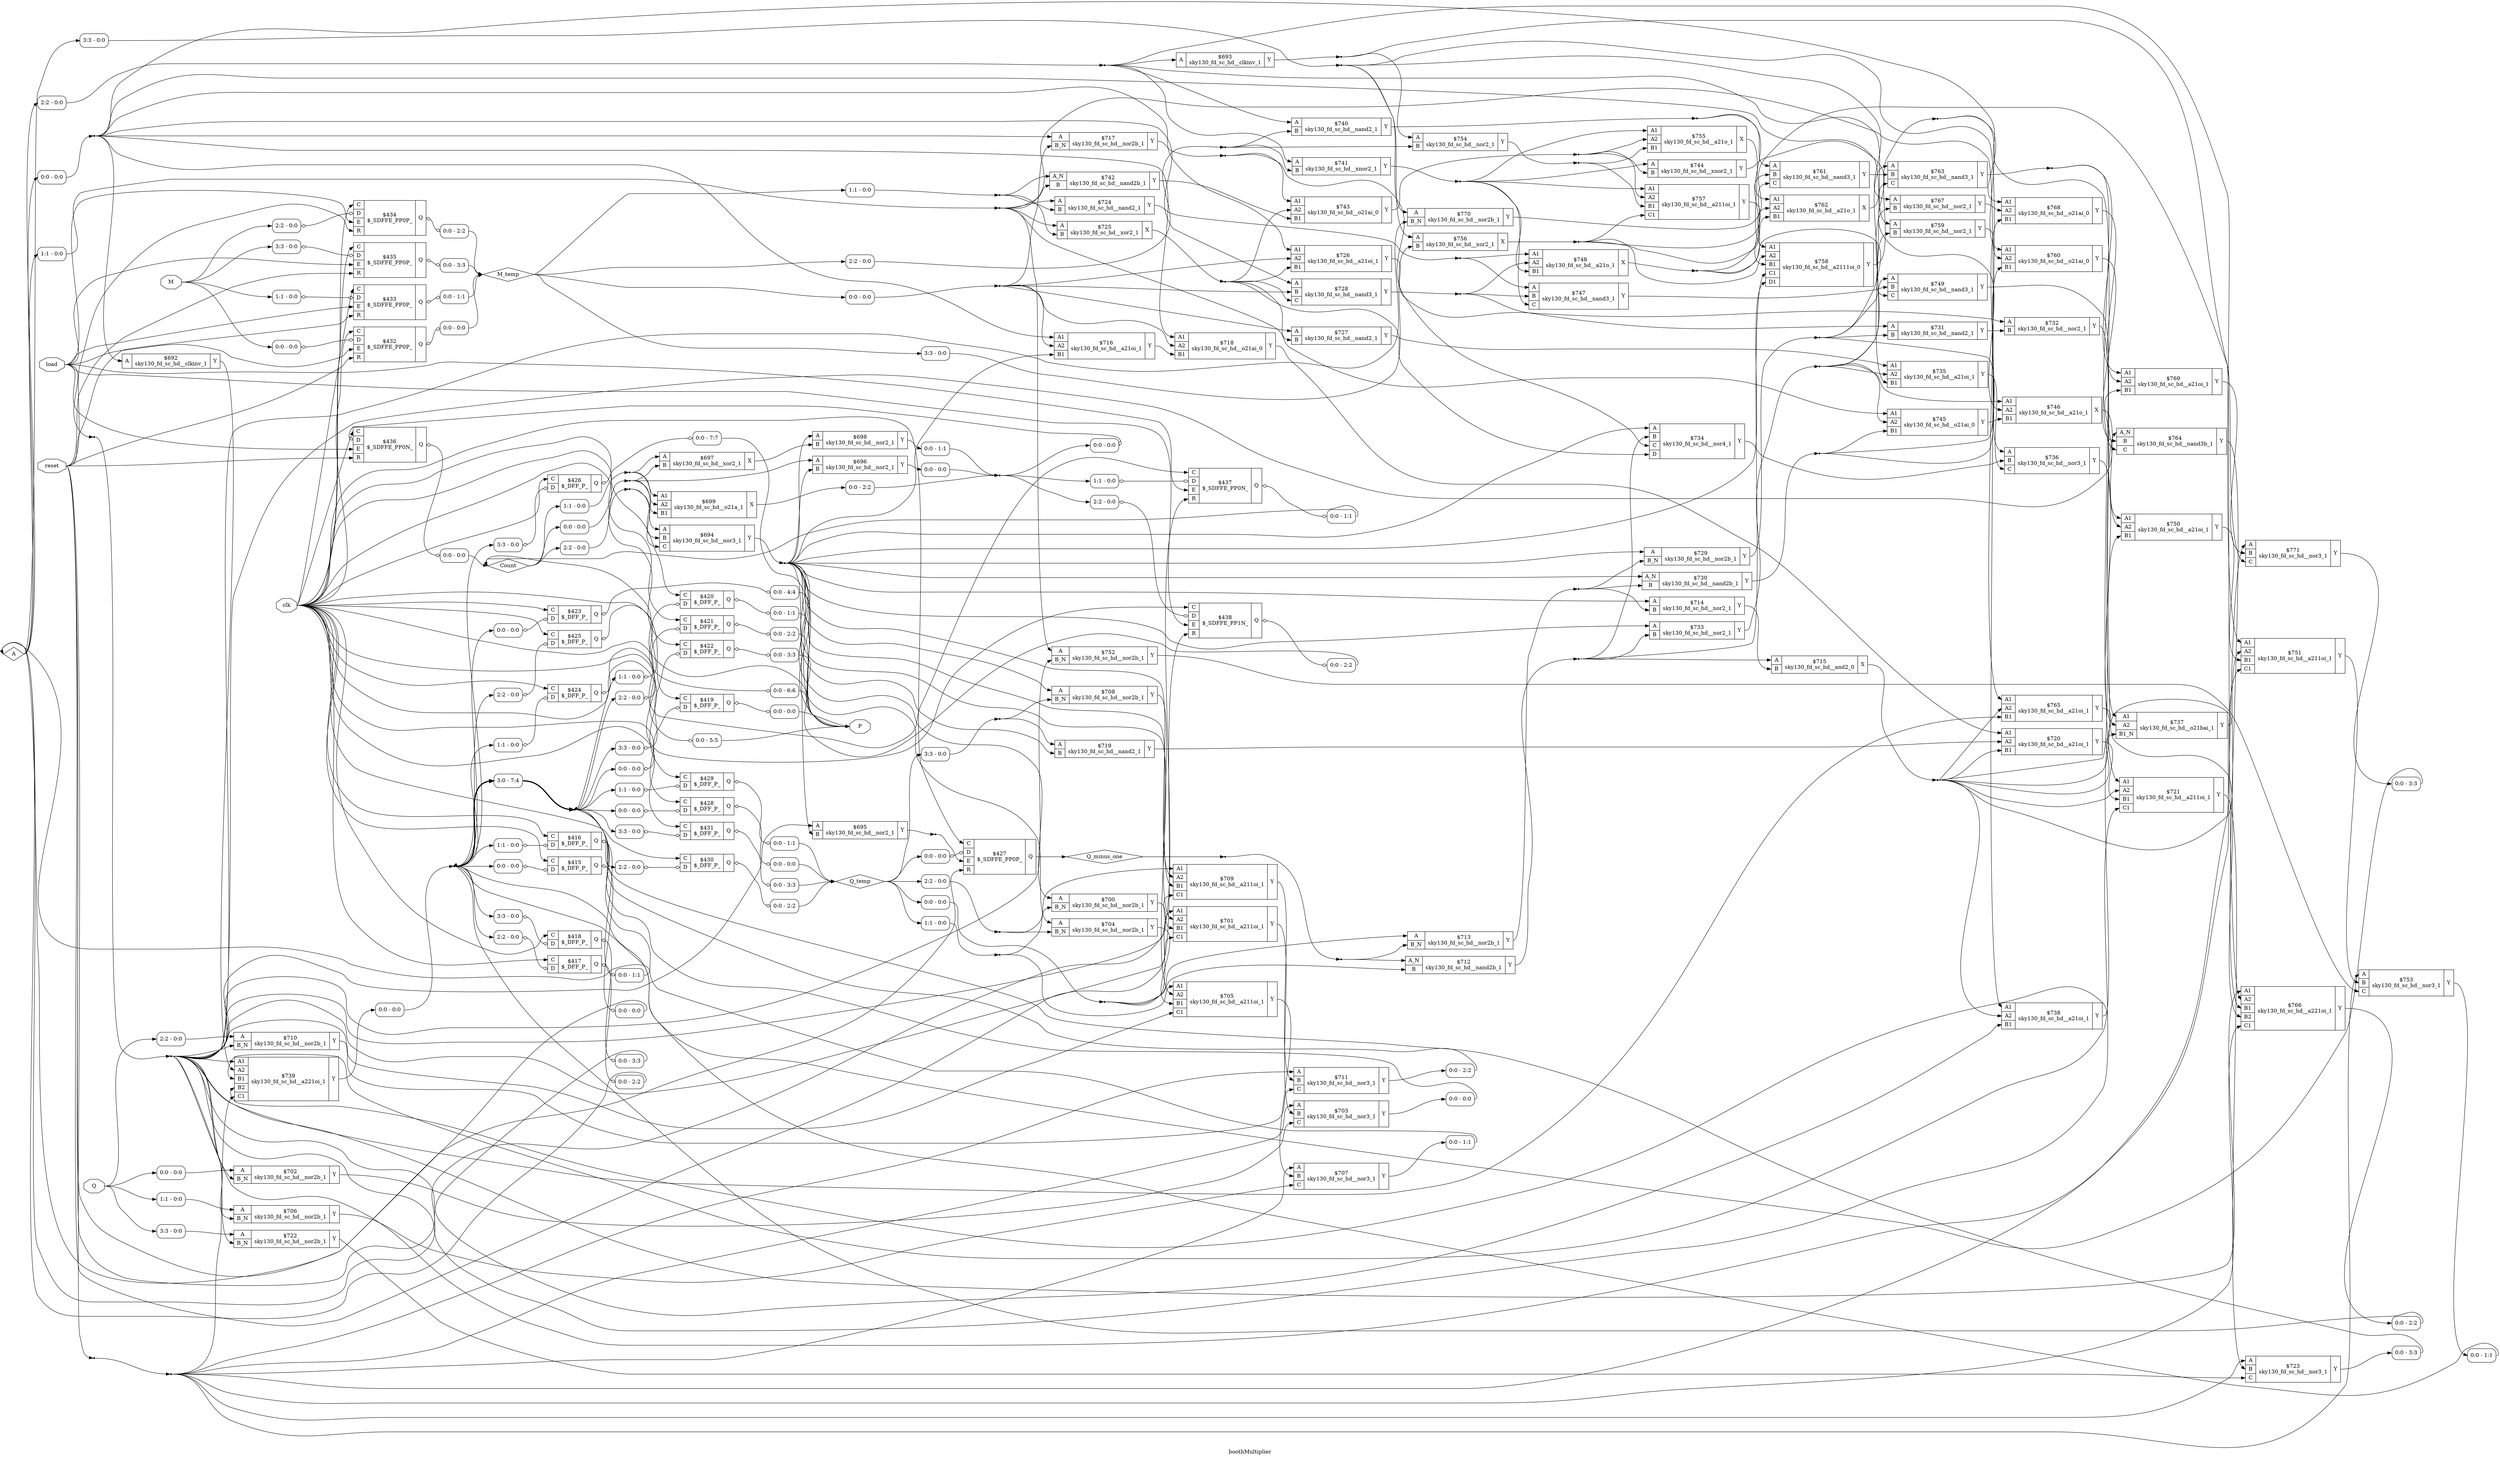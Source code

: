 digraph "boothMultiplier" {
label="boothMultiplier";
rankdir="LR";
remincross=true;
n201 [ shape=diamond, label="A", color="black", fontcolor="black"];
n202 [ shape=diamond, label="Count", color="black", fontcolor="black"];
n203 [ shape=octagon, label="M", color="black", fontcolor="black"];
n204 [ shape=diamond, label="M_temp", color="black", fontcolor="black"];
n205 [ shape=octagon, label="P", color="black", fontcolor="black"];
n206 [ shape=octagon, label="Q", color="black", fontcolor="black"];
n207 [ shape=diamond, label="Q_minus_one", color="black", fontcolor="black"];
n208 [ shape=diamond, label="Q_temp", color="black", fontcolor="black"];
n209 [ shape=octagon, label="clk", color="black", fontcolor="black"];
n210 [ shape=octagon, label="load", color="black", fontcolor="black"];
n211 [ shape=octagon, label="reset", color="black", fontcolor="black"];
c213 [ shape=record, label="{{<p201> A}|$692\nsky130_fd_sc_hd__clkinv_1|{<p212> Y}}",  ];
c214 [ shape=record, label="{{<p201> A}|$693\nsky130_fd_sc_hd__clkinv_1|{<p212> Y}}",  ];
c217 [ shape=record, label="{{<p201> A|<p215> B|<p216> C}|$694\nsky130_fd_sc_hd__nor3_1|{<p212> Y}}",  ];
c218 [ shape=record, label="{{<p201> A|<p215> B}|$695\nsky130_fd_sc_hd__nor2_1|{<p212> Y}}",  ];
c219 [ shape=record, label="{{<p201> A|<p215> B}|$696\nsky130_fd_sc_hd__nor2_1|{<p212> Y}}",  ];
c221 [ shape=record, label="{{<p201> A|<p215> B}|$697\nsky130_fd_sc_hd__xor2_1|{<p220> X}}",  ];
c222 [ shape=record, label="{{<p201> A|<p215> B}|$698\nsky130_fd_sc_hd__nor2_1|{<p212> Y}}",  ];
c226 [ shape=record, label="{{<p223> A1|<p224> A2|<p225> B1}|$699\nsky130_fd_sc_hd__o21a_1|{<p220> X}}",  ];
c228 [ shape=record, label="{{<p201> A|<p227> B_N}|$700\nsky130_fd_sc_hd__nor2b_1|{<p212> Y}}",  ];
c230 [ shape=record, label="{{<p223> A1|<p224> A2|<p225> B1|<p229> C1}|$701\nsky130_fd_sc_hd__a211oi_1|{<p212> Y}}",  ];
c231 [ shape=record, label="{{<p201> A|<p227> B_N}|$702\nsky130_fd_sc_hd__nor2b_1|{<p212> Y}}",  ];
c232 [ shape=record, label="{{<p201> A|<p215> B|<p216> C}|$703\nsky130_fd_sc_hd__nor3_1|{<p212> Y}}",  ];
c233 [ shape=record, label="{{<p201> A|<p227> B_N}|$704\nsky130_fd_sc_hd__nor2b_1|{<p212> Y}}",  ];
c234 [ shape=record, label="{{<p223> A1|<p224> A2|<p225> B1|<p229> C1}|$705\nsky130_fd_sc_hd__a211oi_1|{<p212> Y}}",  ];
c235 [ shape=record, label="{{<p201> A|<p227> B_N}|$706\nsky130_fd_sc_hd__nor2b_1|{<p212> Y}}",  ];
c236 [ shape=record, label="{{<p201> A|<p215> B|<p216> C}|$707\nsky130_fd_sc_hd__nor3_1|{<p212> Y}}",  ];
c237 [ shape=record, label="{{<p201> A|<p227> B_N}|$708\nsky130_fd_sc_hd__nor2b_1|{<p212> Y}}",  ];
c238 [ shape=record, label="{{<p223> A1|<p224> A2|<p225> B1|<p229> C1}|$709\nsky130_fd_sc_hd__a211oi_1|{<p212> Y}}",  ];
c239 [ shape=record, label="{{<p201> A|<p227> B_N}|$710\nsky130_fd_sc_hd__nor2b_1|{<p212> Y}}",  ];
c240 [ shape=record, label="{{<p201> A|<p215> B|<p216> C}|$711\nsky130_fd_sc_hd__nor3_1|{<p212> Y}}",  ];
c242 [ shape=record, label="{{<p241> A_N|<p215> B}|$712\nsky130_fd_sc_hd__nand2b_1|{<p212> Y}}",  ];
c243 [ shape=record, label="{{<p201> A|<p227> B_N}|$713\nsky130_fd_sc_hd__nor2b_1|{<p212> Y}}",  ];
c244 [ shape=record, label="{{<p201> A|<p215> B}|$714\nsky130_fd_sc_hd__nor2_1|{<p212> Y}}",  ];
c245 [ shape=record, label="{{<p201> A|<p215> B}|$715\nsky130_fd_sc_hd__and2_0|{<p220> X}}",  ];
c246 [ shape=record, label="{{<p223> A1|<p224> A2|<p225> B1}|$716\nsky130_fd_sc_hd__a21oi_1|{<p212> Y}}",  ];
c247 [ shape=record, label="{{<p201> A|<p227> B_N}|$717\nsky130_fd_sc_hd__nor2b_1|{<p212> Y}}",  ];
c248 [ shape=record, label="{{<p223> A1|<p224> A2|<p225> B1}|$718\nsky130_fd_sc_hd__o21ai_0|{<p212> Y}}",  ];
c249 [ shape=record, label="{{<p201> A|<p215> B}|$719\nsky130_fd_sc_hd__nand2_1|{<p212> Y}}",  ];
c250 [ shape=record, label="{{<p223> A1|<p224> A2|<p225> B1}|$720\nsky130_fd_sc_hd__a21oi_1|{<p212> Y}}",  ];
c251 [ shape=record, label="{{<p223> A1|<p224> A2|<p225> B1|<p229> C1}|$721\nsky130_fd_sc_hd__a211oi_1|{<p212> Y}}",  ];
c252 [ shape=record, label="{{<p201> A|<p227> B_N}|$722\nsky130_fd_sc_hd__nor2b_1|{<p212> Y}}",  ];
c253 [ shape=record, label="{{<p201> A|<p215> B|<p216> C}|$723\nsky130_fd_sc_hd__nor3_1|{<p212> Y}}",  ];
c254 [ shape=record, label="{{<p201> A|<p215> B}|$724\nsky130_fd_sc_hd__nand2_1|{<p212> Y}}",  ];
c255 [ shape=record, label="{{<p201> A|<p215> B}|$725\nsky130_fd_sc_hd__xor2_1|{<p220> X}}",  ];
c256 [ shape=record, label="{{<p223> A1|<p224> A2|<p225> B1}|$726\nsky130_fd_sc_hd__a21oi_1|{<p212> Y}}",  ];
c257 [ shape=record, label="{{<p201> A|<p215> B}|$727\nsky130_fd_sc_hd__nand2_1|{<p212> Y}}",  ];
c258 [ shape=record, label="{{<p201> A|<p215> B|<p216> C}|$728\nsky130_fd_sc_hd__nand3_1|{<p212> Y}}",  ];
c259 [ shape=record, label="{{<p201> A|<p227> B_N}|$729\nsky130_fd_sc_hd__nor2b_1|{<p212> Y}}",  ];
c260 [ shape=record, label="{{<p241> A_N|<p215> B}|$730\nsky130_fd_sc_hd__nand2b_1|{<p212> Y}}",  ];
c261 [ shape=record, label="{{<p201> A|<p215> B}|$731\nsky130_fd_sc_hd__nand2_1|{<p212> Y}}",  ];
c262 [ shape=record, label="{{<p201> A|<p215> B}|$732\nsky130_fd_sc_hd__nor2_1|{<p212> Y}}",  ];
c263 [ shape=record, label="{{<p201> A|<p215> B}|$733\nsky130_fd_sc_hd__nor2_1|{<p212> Y}}",  ];
c265 [ shape=record, label="{{<p201> A|<p215> B|<p216> C|<p264> D}|$734\nsky130_fd_sc_hd__nor4_1|{<p212> Y}}",  ];
c266 [ shape=record, label="{{<p223> A1|<p224> A2|<p225> B1}|$735\nsky130_fd_sc_hd__a21oi_1|{<p212> Y}}",  ];
c267 [ shape=record, label="{{<p201> A|<p215> B|<p216> C}|$736\nsky130_fd_sc_hd__nor3_1|{<p212> Y}}",  ];
c269 [ shape=record, label="{{<p223> A1|<p224> A2|<p268> B1_N}|$737\nsky130_fd_sc_hd__o21bai_1|{<p212> Y}}",  ];
c270 [ shape=record, label="{{<p223> A1|<p224> A2|<p225> B1}|$738\nsky130_fd_sc_hd__a21oi_1|{<p212> Y}}",  ];
c272 [ shape=record, label="{{<p223> A1|<p224> A2|<p225> B1|<p271> B2|<p229> C1}|$739\nsky130_fd_sc_hd__a221oi_1|{<p212> Y}}",  ];
c273 [ shape=record, label="{{<p201> A|<p215> B}|$740\nsky130_fd_sc_hd__nand2_1|{<p212> Y}}",  ];
c274 [ shape=record, label="{{<p201> A|<p215> B}|$741\nsky130_fd_sc_hd__xnor2_1|{<p212> Y}}",  ];
c275 [ shape=record, label="{{<p241> A_N|<p215> B}|$742\nsky130_fd_sc_hd__nand2b_1|{<p212> Y}}",  ];
c276 [ shape=record, label="{{<p223> A1|<p224> A2|<p225> B1}|$743\nsky130_fd_sc_hd__o21ai_0|{<p212> Y}}",  ];
c277 [ shape=record, label="{{<p201> A|<p215> B}|$744\nsky130_fd_sc_hd__xnor2_1|{<p212> Y}}",  ];
c278 [ shape=record, label="{{<p223> A1|<p224> A2|<p225> B1}|$745\nsky130_fd_sc_hd__o21ai_0|{<p212> Y}}",  ];
c279 [ shape=record, label="{{<p223> A1|<p224> A2|<p225> B1}|$746\nsky130_fd_sc_hd__a21o_1|{<p220> X}}",  ];
c280 [ shape=record, label="{{<p201> A|<p215> B|<p216> C}|$747\nsky130_fd_sc_hd__nand3_1|{<p212> Y}}",  ];
c281 [ shape=record, label="{{<p223> A1|<p224> A2|<p225> B1}|$748\nsky130_fd_sc_hd__a21o_1|{<p220> X}}",  ];
c282 [ shape=record, label="{{<p201> A|<p215> B|<p216> C}|$749\nsky130_fd_sc_hd__nand3_1|{<p212> Y}}",  ];
c283 [ shape=record, label="{{<p223> A1|<p224> A2|<p225> B1}|$750\nsky130_fd_sc_hd__a21oi_1|{<p212> Y}}",  ];
c284 [ shape=record, label="{{<p223> A1|<p224> A2|<p225> B1|<p229> C1}|$751\nsky130_fd_sc_hd__a211oi_1|{<p212> Y}}",  ];
c285 [ shape=record, label="{{<p201> A|<p227> B_N}|$752\nsky130_fd_sc_hd__nor2b_1|{<p212> Y}}",  ];
c286 [ shape=record, label="{{<p201> A|<p215> B|<p216> C}|$753\nsky130_fd_sc_hd__nor3_1|{<p212> Y}}",  ];
c287 [ shape=record, label="{{<p201> A|<p215> B}|$754\nsky130_fd_sc_hd__nor2_1|{<p212> Y}}",  ];
c288 [ shape=record, label="{{<p223> A1|<p224> A2|<p225> B1}|$755\nsky130_fd_sc_hd__a21o_1|{<p220> X}}",  ];
c289 [ shape=record, label="{{<p201> A|<p215> B}|$756\nsky130_fd_sc_hd__xor2_1|{<p220> X}}",  ];
c290 [ shape=record, label="{{<p223> A1|<p224> A2|<p225> B1|<p229> C1}|$757\nsky130_fd_sc_hd__a211oi_1|{<p212> Y}}",  ];
c292 [ shape=record, label="{{<p223> A1|<p224> A2|<p225> B1|<p229> C1|<p291> D1}|$758\nsky130_fd_sc_hd__a2111oi_0|{<p212> Y}}",  ];
c293 [ shape=record, label="{{<p201> A|<p215> B}|$759\nsky130_fd_sc_hd__nor2_1|{<p212> Y}}",  ];
c294 [ shape=record, label="{{<p223> A1|<p224> A2|<p225> B1}|$760\nsky130_fd_sc_hd__o21ai_0|{<p212> Y}}",  ];
c295 [ shape=record, label="{{<p201> A|<p215> B|<p216> C}|$761\nsky130_fd_sc_hd__nand3_1|{<p212> Y}}",  ];
c296 [ shape=record, label="{{<p223> A1|<p224> A2|<p225> B1}|$762\nsky130_fd_sc_hd__a21o_1|{<p220> X}}",  ];
c297 [ shape=record, label="{{<p201> A|<p215> B|<p216> C}|$763\nsky130_fd_sc_hd__nand3_1|{<p212> Y}}",  ];
c298 [ shape=record, label="{{<p241> A_N|<p215> B|<p216> C}|$764\nsky130_fd_sc_hd__nand3b_1|{<p212> Y}}",  ];
c299 [ shape=record, label="{{<p223> A1|<p224> A2|<p225> B1}|$765\nsky130_fd_sc_hd__a21oi_1|{<p212> Y}}",  ];
c300 [ shape=record, label="{{<p223> A1|<p224> A2|<p225> B1|<p271> B2|<p229> C1}|$766\nsky130_fd_sc_hd__a221oi_1|{<p212> Y}}",  ];
c301 [ shape=record, label="{{<p201> A|<p215> B}|$767\nsky130_fd_sc_hd__nor2_1|{<p212> Y}}",  ];
c302 [ shape=record, label="{{<p223> A1|<p224> A2|<p225> B1}|$768\nsky130_fd_sc_hd__o21ai_0|{<p212> Y}}",  ];
c303 [ shape=record, label="{{<p223> A1|<p224> A2|<p225> B1}|$769\nsky130_fd_sc_hd__a21oi_1|{<p212> Y}}",  ];
c304 [ shape=record, label="{{<p201> A|<p227> B_N}|$770\nsky130_fd_sc_hd__nor2b_1|{<p212> Y}}",  ];
c305 [ shape=record, label="{{<p201> A|<p215> B|<p216> C}|$771\nsky130_fd_sc_hd__nor3_1|{<p212> Y}}",  ];
c306 [ shape=record, label="{{<p216> C|<p264> D}|$415\n$_DFF_P_|{<p206> Q}}",  ];
x0 [ shape=record, style=rounded, label="<s0> 0:0 - 0:0 ", color="black", fontcolor="black" ];
x0:e -> c306:p264:w [arrowhead=odiamond, arrowtail=odiamond, dir=both, color="black", fontcolor="black", label=""];
x1 [ shape=record, style=rounded, label="<s0> 0:0 - 0:0 ", color="black", fontcolor="black" ];
c306:p206:e -> x1:w [arrowhead=odiamond, arrowtail=odiamond, dir=both, color="black", fontcolor="black", label=""];
c307 [ shape=record, label="{{<p216> C|<p264> D}|$416\n$_DFF_P_|{<p206> Q}}",  ];
x2 [ shape=record, style=rounded, label="<s0> 1:1 - 0:0 ", color="black", fontcolor="black" ];
x2:e -> c307:p264:w [arrowhead=odiamond, arrowtail=odiamond, dir=both, color="black", fontcolor="black", label=""];
x3 [ shape=record, style=rounded, label="<s0> 0:0 - 1:1 ", color="black", fontcolor="black" ];
c307:p206:e -> x3:w [arrowhead=odiamond, arrowtail=odiamond, dir=both, color="black", fontcolor="black", label=""];
c308 [ shape=record, label="{{<p216> C|<p264> D}|$417\n$_DFF_P_|{<p206> Q}}",  ];
x4 [ shape=record, style=rounded, label="<s0> 2:2 - 0:0 ", color="black", fontcolor="black" ];
x4:e -> c308:p264:w [arrowhead=odiamond, arrowtail=odiamond, dir=both, color="black", fontcolor="black", label=""];
x5 [ shape=record, style=rounded, label="<s0> 0:0 - 2:2 ", color="black", fontcolor="black" ];
c308:p206:e -> x5:w [arrowhead=odiamond, arrowtail=odiamond, dir=both, color="black", fontcolor="black", label=""];
c309 [ shape=record, label="{{<p216> C|<p264> D}|$418\n$_DFF_P_|{<p206> Q}}",  ];
x6 [ shape=record, style=rounded, label="<s0> 3:3 - 0:0 ", color="black", fontcolor="black" ];
x6:e -> c309:p264:w [arrowhead=odiamond, arrowtail=odiamond, dir=both, color="black", fontcolor="black", label=""];
x7 [ shape=record, style=rounded, label="<s0> 0:0 - 3:3 ", color="black", fontcolor="black" ];
c309:p206:e -> x7:w [arrowhead=odiamond, arrowtail=odiamond, dir=both, color="black", fontcolor="black", label=""];
c310 [ shape=record, label="{{<p216> C|<p264> D}|$419\n$_DFF_P_|{<p206> Q}}",  ];
x8 [ shape=record, style=rounded, label="<s0> 0:0 - 0:0 ", color="black", fontcolor="black" ];
x8:e -> c310:p264:w [arrowhead=odiamond, arrowtail=odiamond, dir=both, color="black", fontcolor="black", label=""];
x9 [ shape=record, style=rounded, label="<s0> 0:0 - 0:0 ", color="black", fontcolor="black" ];
c310:p206:e -> x9:w [arrowhead=odiamond, arrowtail=odiamond, dir=both, color="black", fontcolor="black", label=""];
c311 [ shape=record, label="{{<p216> C|<p264> D}|$420\n$_DFF_P_|{<p206> Q}}",  ];
x10 [ shape=record, style=rounded, label="<s0> 1:1 - 0:0 ", color="black", fontcolor="black" ];
x10:e -> c311:p264:w [arrowhead=odiamond, arrowtail=odiamond, dir=both, color="black", fontcolor="black", label=""];
x11 [ shape=record, style=rounded, label="<s0> 0:0 - 1:1 ", color="black", fontcolor="black" ];
c311:p206:e -> x11:w [arrowhead=odiamond, arrowtail=odiamond, dir=both, color="black", fontcolor="black", label=""];
c312 [ shape=record, label="{{<p216> C|<p264> D}|$421\n$_DFF_P_|{<p206> Q}}",  ];
x12 [ shape=record, style=rounded, label="<s0> 2:2 - 0:0 ", color="black", fontcolor="black" ];
x12:e -> c312:p264:w [arrowhead=odiamond, arrowtail=odiamond, dir=both, color="black", fontcolor="black", label=""];
x13 [ shape=record, style=rounded, label="<s0> 0:0 - 2:2 ", color="black", fontcolor="black" ];
c312:p206:e -> x13:w [arrowhead=odiamond, arrowtail=odiamond, dir=both, color="black", fontcolor="black", label=""];
c313 [ shape=record, label="{{<p216> C|<p264> D}|$422\n$_DFF_P_|{<p206> Q}}",  ];
x14 [ shape=record, style=rounded, label="<s0> 3:3 - 0:0 ", color="black", fontcolor="black" ];
x14:e -> c313:p264:w [arrowhead=odiamond, arrowtail=odiamond, dir=both, color="black", fontcolor="black", label=""];
x15 [ shape=record, style=rounded, label="<s0> 0:0 - 3:3 ", color="black", fontcolor="black" ];
c313:p206:e -> x15:w [arrowhead=odiamond, arrowtail=odiamond, dir=both, color="black", fontcolor="black", label=""];
c314 [ shape=record, label="{{<p216> C|<p264> D}|$423\n$_DFF_P_|{<p206> Q}}",  ];
x16 [ shape=record, style=rounded, label="<s0> 0:0 - 0:0 ", color="black", fontcolor="black" ];
x16:e -> c314:p264:w [arrowhead=odiamond, arrowtail=odiamond, dir=both, color="black", fontcolor="black", label=""];
x17 [ shape=record, style=rounded, label="<s0> 0:0 - 4:4 ", color="black", fontcolor="black" ];
c314:p206:e -> x17:w [arrowhead=odiamond, arrowtail=odiamond, dir=both, color="black", fontcolor="black", label=""];
c315 [ shape=record, label="{{<p216> C|<p264> D}|$424\n$_DFF_P_|{<p206> Q}}",  ];
x18 [ shape=record, style=rounded, label="<s0> 1:1 - 0:0 ", color="black", fontcolor="black" ];
x18:e -> c315:p264:w [arrowhead=odiamond, arrowtail=odiamond, dir=both, color="black", fontcolor="black", label=""];
x19 [ shape=record, style=rounded, label="<s0> 0:0 - 5:5 ", color="black", fontcolor="black" ];
c315:p206:e -> x19:w [arrowhead=odiamond, arrowtail=odiamond, dir=both, color="black", fontcolor="black", label=""];
c316 [ shape=record, label="{{<p216> C|<p264> D}|$425\n$_DFF_P_|{<p206> Q}}",  ];
x20 [ shape=record, style=rounded, label="<s0> 2:2 - 0:0 ", color="black", fontcolor="black" ];
x20:e -> c316:p264:w [arrowhead=odiamond, arrowtail=odiamond, dir=both, color="black", fontcolor="black", label=""];
x21 [ shape=record, style=rounded, label="<s0> 0:0 - 6:6 ", color="black", fontcolor="black" ];
c316:p206:e -> x21:w [arrowhead=odiamond, arrowtail=odiamond, dir=both, color="black", fontcolor="black", label=""];
c317 [ shape=record, label="{{<p216> C|<p264> D}|$426\n$_DFF_P_|{<p206> Q}}",  ];
x22 [ shape=record, style=rounded, label="<s0> 3:3 - 0:0 ", color="black", fontcolor="black" ];
x22:e -> c317:p264:w [arrowhead=odiamond, arrowtail=odiamond, dir=both, color="black", fontcolor="black", label=""];
x23 [ shape=record, style=rounded, label="<s0> 0:0 - 7:7 ", color="black", fontcolor="black" ];
c317:p206:e -> x23:w [arrowhead=odiamond, arrowtail=odiamond, dir=both, color="black", fontcolor="black", label=""];
c320 [ shape=record, label="{{<p216> C|<p264> D|<p318> E|<p319> R}|$427\n$_SDFFE_PP0P_|{<p206> Q}}",  ];
x24 [ shape=record, style=rounded, label="<s0> 0:0 - 0:0 ", color="black", fontcolor="black" ];
x24:e -> c320:p264:w [arrowhead=odiamond, arrowtail=odiamond, dir=both, color="black", fontcolor="black", label=""];
c321 [ shape=record, label="{{<p216> C|<p264> D}|$428\n$_DFF_P_|{<p206> Q}}",  ];
x25 [ shape=record, style=rounded, label="<s0> 0:0 - 0:0 ", color="black", fontcolor="black" ];
x25:e -> c321:p264:w [arrowhead=odiamond, arrowtail=odiamond, dir=both, color="black", fontcolor="black", label=""];
x26 [ shape=record, style=rounded, label="<s0> 0:0 - 0:0 ", color="black", fontcolor="black" ];
c321:p206:e -> x26:w [arrowhead=odiamond, arrowtail=odiamond, dir=both, color="black", fontcolor="black", label=""];
c322 [ shape=record, label="{{<p216> C|<p264> D}|$429\n$_DFF_P_|{<p206> Q}}",  ];
x27 [ shape=record, style=rounded, label="<s0> 1:1 - 0:0 ", color="black", fontcolor="black" ];
x27:e -> c322:p264:w [arrowhead=odiamond, arrowtail=odiamond, dir=both, color="black", fontcolor="black", label=""];
x28 [ shape=record, style=rounded, label="<s0> 0:0 - 1:1 ", color="black", fontcolor="black" ];
c322:p206:e -> x28:w [arrowhead=odiamond, arrowtail=odiamond, dir=both, color="black", fontcolor="black", label=""];
c323 [ shape=record, label="{{<p216> C|<p264> D}|$430\n$_DFF_P_|{<p206> Q}}",  ];
x29 [ shape=record, style=rounded, label="<s0> 2:2 - 0:0 ", color="black", fontcolor="black" ];
x29:e -> c323:p264:w [arrowhead=odiamond, arrowtail=odiamond, dir=both, color="black", fontcolor="black", label=""];
x30 [ shape=record, style=rounded, label="<s0> 0:0 - 2:2 ", color="black", fontcolor="black" ];
c323:p206:e -> x30:w [arrowhead=odiamond, arrowtail=odiamond, dir=both, color="black", fontcolor="black", label=""];
c324 [ shape=record, label="{{<p216> C|<p264> D}|$431\n$_DFF_P_|{<p206> Q}}",  ];
x31 [ shape=record, style=rounded, label="<s0> 3:3 - 0:0 ", color="black", fontcolor="black" ];
x31:e -> c324:p264:w [arrowhead=odiamond, arrowtail=odiamond, dir=both, color="black", fontcolor="black", label=""];
x32 [ shape=record, style=rounded, label="<s0> 0:0 - 3:3 ", color="black", fontcolor="black" ];
c324:p206:e -> x32:w [arrowhead=odiamond, arrowtail=odiamond, dir=both, color="black", fontcolor="black", label=""];
c325 [ shape=record, label="{{<p216> C|<p264> D|<p318> E|<p319> R}|$432\n$_SDFFE_PP0P_|{<p206> Q}}",  ];
x33 [ shape=record, style=rounded, label="<s0> 0:0 - 0:0 ", color="black", fontcolor="black" ];
x33:e -> c325:p264:w [arrowhead=odiamond, arrowtail=odiamond, dir=both, color="black", fontcolor="black", label=""];
x34 [ shape=record, style=rounded, label="<s0> 0:0 - 0:0 ", color="black", fontcolor="black" ];
c325:p206:e -> x34:w [arrowhead=odiamond, arrowtail=odiamond, dir=both, color="black", fontcolor="black", label=""];
c326 [ shape=record, label="{{<p216> C|<p264> D|<p318> E|<p319> R}|$433\n$_SDFFE_PP0P_|{<p206> Q}}",  ];
x35 [ shape=record, style=rounded, label="<s0> 1:1 - 0:0 ", color="black", fontcolor="black" ];
x35:e -> c326:p264:w [arrowhead=odiamond, arrowtail=odiamond, dir=both, color="black", fontcolor="black", label=""];
x36 [ shape=record, style=rounded, label="<s0> 0:0 - 1:1 ", color="black", fontcolor="black" ];
c326:p206:e -> x36:w [arrowhead=odiamond, arrowtail=odiamond, dir=both, color="black", fontcolor="black", label=""];
c327 [ shape=record, label="{{<p216> C|<p264> D|<p318> E|<p319> R}|$434\n$_SDFFE_PP0P_|{<p206> Q}}",  ];
x37 [ shape=record, style=rounded, label="<s0> 2:2 - 0:0 ", color="black", fontcolor="black" ];
x37:e -> c327:p264:w [arrowhead=odiamond, arrowtail=odiamond, dir=both, color="black", fontcolor="black", label=""];
x38 [ shape=record, style=rounded, label="<s0> 0:0 - 2:2 ", color="black", fontcolor="black" ];
c327:p206:e -> x38:w [arrowhead=odiamond, arrowtail=odiamond, dir=both, color="black", fontcolor="black", label=""];
c328 [ shape=record, label="{{<p216> C|<p264> D|<p318> E|<p319> R}|$435\n$_SDFFE_PP0P_|{<p206> Q}}",  ];
x39 [ shape=record, style=rounded, label="<s0> 3:3 - 0:0 ", color="black", fontcolor="black" ];
x39:e -> c328:p264:w [arrowhead=odiamond, arrowtail=odiamond, dir=both, color="black", fontcolor="black", label=""];
x40 [ shape=record, style=rounded, label="<s0> 0:0 - 3:3 ", color="black", fontcolor="black" ];
c328:p206:e -> x40:w [arrowhead=odiamond, arrowtail=odiamond, dir=both, color="black", fontcolor="black", label=""];
c329 [ shape=record, label="{{<p216> C|<p264> D|<p318> E|<p319> R}|$436\n$_SDFFE_PP0N_|{<p206> Q}}",  ];
x41 [ shape=record, style=rounded, label="<s0> 0:0 - 0:0 ", color="black", fontcolor="black" ];
x41:e -> c329:p264:w [arrowhead=odiamond, arrowtail=odiamond, dir=both, color="black", fontcolor="black", label=""];
x42 [ shape=record, style=rounded, label="<s0> 0:0 - 0:0 ", color="black", fontcolor="black" ];
c329:p206:e -> x42:w [arrowhead=odiamond, arrowtail=odiamond, dir=both, color="black", fontcolor="black", label=""];
c330 [ shape=record, label="{{<p216> C|<p264> D|<p318> E|<p319> R}|$437\n$_SDFFE_PP0N_|{<p206> Q}}",  ];
x43 [ shape=record, style=rounded, label="<s0> 1:1 - 0:0 ", color="black", fontcolor="black" ];
x43:e -> c330:p264:w [arrowhead=odiamond, arrowtail=odiamond, dir=both, color="black", fontcolor="black", label=""];
x44 [ shape=record, style=rounded, label="<s0> 0:0 - 1:1 ", color="black", fontcolor="black" ];
c330:p206:e -> x44:w [arrowhead=odiamond, arrowtail=odiamond, dir=both, color="black", fontcolor="black", label=""];
c331 [ shape=record, label="{{<p216> C|<p264> D|<p318> E|<p319> R}|$438\n$_SDFFE_PP1N_|{<p206> Q}}",  ];
x45 [ shape=record, style=rounded, label="<s0> 2:2 - 0:0 ", color="black", fontcolor="black" ];
x45:e -> c331:p264:w [arrowhead=odiamond, arrowtail=odiamond, dir=both, color="black", fontcolor="black", label=""];
x46 [ shape=record, style=rounded, label="<s0> 0:0 - 2:2 ", color="black", fontcolor="black" ];
c331:p206:e -> x46:w [arrowhead=odiamond, arrowtail=odiamond, dir=both, color="black", fontcolor="black", label=""];
x47 [ shape=record, style=rounded, label="<s0> 3:0 - 7:4 ", color="black", fontcolor="black" ];
x48 [shape=point, ];
x49 [ shape=record, style=rounded, label="<s0> 0:0 - 0:0 ", color="black", fontcolor="black" ];
x50 [ shape=record, style=rounded, label="<s0> 2:2 - 0:0 ", color="black", fontcolor="black" ];
x51 [ shape=record, style=rounded, label="<s0> 1:1 - 0:0 ", color="black", fontcolor="black" ];
x52 [ shape=record, style=rounded, label="<s0> 0:0 - 0:0 ", color="black", fontcolor="black" ];
x53 [shape=point, ];
x54 [shape=point, ];
x55 [ shape=record, style=rounded, label="<s0> 0:0 - 0:0 ", color="black", fontcolor="black" ];
x56 [ shape=record, style=rounded, label="<s0> 0:0 - 1:1 ", color="black", fontcolor="black" ];
x57 [ shape=record, style=rounded, label="<s0> 0:0 - 2:2 ", color="black", fontcolor="black" ];
x58 [shape=point, ];
x59 [ shape=record, style=rounded, label="<s0> 0:0 - 0:0 ", color="black", fontcolor="black" ];
x60 [ shape=record, style=rounded, label="<s0> 1:1 - 0:0 ", color="black", fontcolor="black" ];
x61 [ shape=record, style=rounded, label="<s0> 0:0 - 0:0 ", color="black", fontcolor="black" ];
x62 [ shape=record, style=rounded, label="<s0> 1:1 - 0:0 ", color="black", fontcolor="black" ];
x63 [ shape=record, style=rounded, label="<s0> 2:2 - 0:0 ", color="black", fontcolor="black" ];
x64 [ shape=record, style=rounded, label="<s0> 0:0 - 1:1 ", color="black", fontcolor="black" ];
x65 [ shape=record, style=rounded, label="<s0> 2:2 - 0:0 ", color="black", fontcolor="black" ];
x66 [ shape=record, style=rounded, label="<s0> 3:3 - 0:0 ", color="black", fontcolor="black" ];
x67 [ shape=record, style=rounded, label="<s0> 0:0 - 2:2 ", color="black", fontcolor="black" ];
x68 [ shape=record, style=rounded, label="<s0> 3:3 - 0:0 ", color="black", fontcolor="black" ];
x69 [ shape=record, style=rounded, label="<s0> 0:0 - 0:0 ", color="black", fontcolor="black" ];
x70 [ shape=record, style=rounded, label="<s0> 0:0 - 0:0 ", color="black", fontcolor="black" ];
x71 [ shape=record, style=rounded, label="<s0> 0:0 - 3:3 ", color="black", fontcolor="black" ];
x72 [ shape=record, style=rounded, label="<s0> 1:1 - 0:0 ", color="black", fontcolor="black" ];
x73 [ shape=record, style=rounded, label="<s0> 1:1 - 0:0 ", color="black", fontcolor="black" ];
x74 [ shape=record, style=rounded, label="<s0> 0:0 - 0:0 ", color="black", fontcolor="black" ];
x75 [ shape=record, style=rounded, label="<s0> 2:2 - 0:0 ", color="black", fontcolor="black" ];
x76 [ shape=record, style=rounded, label="<s0> 2:2 - 0:0 ", color="black", fontcolor="black" ];
x77 [ shape=record, style=rounded, label="<s0> 0:0 - 1:1 ", color="black", fontcolor="black" ];
x78 [ shape=record, style=rounded, label="<s0> 3:3 - 0:0 ", color="black", fontcolor="black" ];
x79 [ shape=record, style=rounded, label="<s0> 3:3 - 0:0 ", color="black", fontcolor="black" ];
x80 [ shape=record, style=rounded, label="<s0> 0:0 - 2:2 ", color="black", fontcolor="black" ];
x81 [ shape=record, style=rounded, label="<s0> 0:0 - 3:3 ", color="black", fontcolor="black" ];
n1 [ shape=point ];
x74:s0:e -> n1:w [color="black", fontcolor="black", label=""];
x77:s0:e -> n1:w [color="black", fontcolor="black", label=""];
x80:s0:e -> n1:w [color="black", fontcolor="black", label=""];
x81:s0:e -> n1:w [color="black", fontcolor="black", label=""];
n1:e -> x0:s0:w [color="black", fontcolor="black", label=""];
n1:e -> x16:s0:w [color="black", fontcolor="black", label=""];
n1:e -> x18:s0:w [color="black", fontcolor="black", label=""];
n1:e -> x20:s0:w [color="black", fontcolor="black", label=""];
n1:e -> x22:s0:w [color="black", fontcolor="black", label=""];
n1:e -> x2:s0:w [color="black", fontcolor="black", label=""];
n1:e -> x47:w [color="black", fontcolor="black", style="setlinewidth(3)", label=""];
n1:e -> x4:s0:w [color="black", fontcolor="black", label=""];
n1:e -> x6:s0:w [color="black", fontcolor="black", label=""];
c286:p212:e -> x77:w [color="black", fontcolor="black", label=""];
c300:p212:e -> x80:w [color="black", fontcolor="black", label=""];
c305:p212:e -> x81:w [color="black", fontcolor="black", label=""];
c232:p212:e -> x61:w [color="black", fontcolor="black", label=""];
c236:p212:e -> x64:w [color="black", fontcolor="black", label=""];
c240:p212:e -> x67:w [color="black", fontcolor="black", label=""];
c253:p212:e -> x71:w [color="black", fontcolor="black", label=""];
c219:p212:e -> x55:w [color="black", fontcolor="black", label=""];
c222:p212:e -> x56:w [color="black", fontcolor="black", label=""];
c226:p220:e -> x57:w [color="black", fontcolor="black", label=""];
n110 [ shape=point ];
x69:e -> n110:w [color="black", fontcolor="black", label=""];
n110:e -> c213:p201:w [color="black", fontcolor="black", label=""];
n110:e -> c246:p223:w [color="black", fontcolor="black", label=""];
n110:e -> c247:p201:w [color="black", fontcolor="black", label=""];
n110:e -> c248:p223:w [color="black", fontcolor="black", label=""];
n110:e -> c251:p223:w [color="black", fontcolor="black", label=""];
n110:e -> c256:p223:w [color="black", fontcolor="black", label=""];
n110:e -> c258:p201:w [color="black", fontcolor="black", label=""];
n110:e -> c266:p225:w [color="black", fontcolor="black", label=""];
n111 [ shape=point ];
x72:e -> n111:w [color="black", fontcolor="black", label=""];
n111:e -> c254:p201:w [color="black", fontcolor="black", label=""];
n111:e -> c255:p201:w [color="black", fontcolor="black", label=""];
n111:e -> c270:p223:w [color="black", fontcolor="black", label=""];
n111:e -> c275:p215:w [color="black", fontcolor="black", label=""];
n111:e -> c278:p223:w [color="black", fontcolor="black", label=""];
n111:e -> c285:p201:w [color="black", fontcolor="black", label=""];
n112 [ shape=point ];
x75:e -> n112:w [color="black", fontcolor="black", label=""];
n112:e -> c214:p201:w [color="black", fontcolor="black", label=""];
n112:e -> c273:p201:w [color="black", fontcolor="black", label=""];
n112:e -> c274:p201:w [color="black", fontcolor="black", label=""];
n112:e -> c284:p223:w [color="black", fontcolor="black", label=""];
n112:e -> c293:p201:w [color="black", fontcolor="black", label=""];
n113 [ shape=point ];
x78:e -> n113:w [color="black", fontcolor="black", label=""];
n113:e -> c289:p201:w [color="black", fontcolor="black", label=""];
n113:e -> c299:p223:w [color="black", fontcolor="black", label=""];
n113:e -> c301:p201:w [color="black", fontcolor="black", label=""];
n113:e -> c304:p201:w [color="black", fontcolor="black", label=""];
n114 [ shape=point ];
x52:e -> n114:w [color="black", fontcolor="black", label=""];
n114:e -> c217:p216:w [color="black", fontcolor="black", label=""];
n114:e -> c219:p201:w [color="black", fontcolor="black", label=""];
n114:e -> c221:p215:w [color="black", fontcolor="black", label=""];
n114:e -> c226:p224:w [color="black", fontcolor="black", label=""];
n115 [ shape=point ];
x51:e -> n115:w [color="black", fontcolor="black", label=""];
n115:e -> c217:p215:w [color="black", fontcolor="black", label=""];
n115:e -> c221:p201:w [color="black", fontcolor="black", label=""];
n115:e -> c226:p223:w [color="black", fontcolor="black", label=""];
n116 [ shape=point ];
x50:e -> n116:w [color="black", fontcolor="black", label=""];
n116:e -> c217:p201:w [color="black", fontcolor="black", label=""];
n116:e -> c226:p225:w [color="black", fontcolor="black", label=""];
n117 [ shape=point ];
x70:e -> n117:w [color="black", fontcolor="black", label=""];
n117:e -> c246:p224:w [color="black", fontcolor="black", label=""];
n117:e -> c247:p227:w [color="black", fontcolor="black", label=""];
n117:e -> c248:p224:w [color="black", fontcolor="black", label=""];
n117:e -> c256:p224:w [color="black", fontcolor="black", label=""];
n117:e -> c257:p201:w [color="black", fontcolor="black", label=""];
n117:e -> c258:p215:w [color="black", fontcolor="black", label=""];
n118 [ shape=point ];
x73:e -> n118:w [color="black", fontcolor="black", label=""];
n118:e -> c254:p215:w [color="black", fontcolor="black", label=""];
n118:e -> c255:p215:w [color="black", fontcolor="black", label=""];
n118:e -> c275:p241:w [color="black", fontcolor="black", label=""];
n119 [ shape=point ];
x76:e -> n119:w [color="black", fontcolor="black", label=""];
n119:e -> c273:p215:w [color="black", fontcolor="black", label=""];
n119:e -> c274:p215:w [color="black", fontcolor="black", label=""];
n119:e -> c287:p215:w [color="black", fontcolor="black", label=""];
x79:e -> c289:p215:w [color="black", fontcolor="black", label=""];
x59:e -> c231:p201:w [color="black", fontcolor="black", label=""];
x62:e -> c235:p201:w [color="black", fontcolor="black", label=""];
x65:e -> c239:p201:w [color="black", fontcolor="black", label=""];
x68:e -> c252:p201:w [color="black", fontcolor="black", label=""];
n125 [ shape=point ];
x48:e -> n125:w [color="black", fontcolor="black", label=""];
n125:e -> c242:p241:w [color="black", fontcolor="black", label=""];
n125:e -> c243:p227:w [color="black", fontcolor="black", label=""];
n126 [ shape=point ];
x49:e -> n126:w [color="black", fontcolor="black", label=""];
n126:e -> c230:p223:w [color="black", fontcolor="black", label=""];
n126:e -> c242:p215:w [color="black", fontcolor="black", label=""];
n126:e -> c243:p201:w [color="black", fontcolor="black", label=""];
n127 [ shape=point ];
x60:e -> n127:w [color="black", fontcolor="black", label=""];
n127:e -> c228:p227:w [color="black", fontcolor="black", label=""];
n127:e -> c234:p223:w [color="black", fontcolor="black", label=""];
n128 [ shape=point ];
x63:e -> n128:w [color="black", fontcolor="black", label=""];
n128:e -> c233:p227:w [color="black", fontcolor="black", label=""];
n128:e -> c238:p223:w [color="black", fontcolor="black", label=""];
n129 [ shape=point ];
x66:e -> n129:w [color="black", fontcolor="black", label=""];
n129:e -> c237:p227:w [color="black", fontcolor="black", label=""];
n129:e -> c249:p201:w [color="black", fontcolor="black", label=""];
c218:p212:e -> x54:w [color="black", fontcolor="black", label=""];
n131 [ shape=point ];
x53:e -> n131:w [color="black", fontcolor="black", label=""];
n131:e -> c218:p201:w [color="black", fontcolor="black", label=""];
n131:e -> c230:p229:w [color="black", fontcolor="black", label=""];
n131:e -> c231:p227:w [color="black", fontcolor="black", label=""];
n131:e -> c234:p229:w [color="black", fontcolor="black", label=""];
n131:e -> c235:p227:w [color="black", fontcolor="black", label=""];
n131:e -> c238:p229:w [color="black", fontcolor="black", label=""];
n131:e -> c239:p227:w [color="black", fontcolor="black", label=""];
n131:e -> c251:p229:w [color="black", fontcolor="black", label=""];
n131:e -> c252:p227:w [color="black", fontcolor="black", label=""];
n131:e -> c270:p225:w [color="black", fontcolor="black", label=""];
n131:e -> c272:p223:w [color="black", fontcolor="black", label=""];
n131:e -> c284:p229:w [color="black", fontcolor="black", label=""];
n131:e -> c285:p227:w [color="black", fontcolor="black", label=""];
n131:e -> c299:p225:w [color="black", fontcolor="black", label=""];
n131:e -> c300:p223:w [color="black", fontcolor="black", label=""];
n131:e -> c303:p225:w [color="black", fontcolor="black", label=""];
n131:e -> c304:p227:w [color="black", fontcolor="black", label=""];
c290:p212:e -> c292:p225:w [color="black", fontcolor="black", label=""];
n133 [ shape=point ];
c292:p212:e -> n133:w [color="black", fontcolor="black", label=""];
n133:e -> c294:p223:w [color="black", fontcolor="black", label=""];
n133:e -> c302:p223:w [color="black", fontcolor="black", label=""];
c293:p212:e -> c294:p224:w [color="black", fontcolor="black", label=""];
c294:p212:e -> c298:p215:w [color="black", fontcolor="black", label=""];
c295:p212:e -> c297:p215:w [color="black", fontcolor="black", label=""];
c296:p220:e -> c297:p216:w [color="black", fontcolor="black", label=""];
n138 [ shape=point ];
c297:p212:e -> n138:w [color="black", fontcolor="black", label=""];
n138:e -> c298:p216:w [color="black", fontcolor="black", label=""];
n138:e -> c303:p223:w [color="black", fontcolor="black", label=""];
c298:p212:e -> c300:p225:w [color="black", fontcolor="black", label=""];
c299:p212:e -> c300:p271:w [color="black", fontcolor="black", label=""];
c301:p212:e -> c302:p224:w [color="black", fontcolor="black", label=""];
c302:p212:e -> c303:p224:w [color="black", fontcolor="black", label=""];
c303:p212:e -> c305:p215:w [color="black", fontcolor="black", label=""];
c304:p212:e -> c305:p216:w [color="black", fontcolor="black", label=""];
c213:p212:e -> c272:p224:w [color="black", fontcolor="black", label=""];
n146 [ shape=point ];
c214:p212:e -> n146:w [color="black", fontcolor="black", label=""];
n146:e -> c287:p201:w [color="black", fontcolor="black", label=""];
n146:e -> c300:p224:w [color="black", fontcolor="black", label=""];
n147 [ shape=point ];
c217:p212:e -> n147:w [color="black", fontcolor="black", label=""];
n147:e -> c218:p215:w [color="black", fontcolor="black", label=""];
n147:e -> c219:p215:w [color="black", fontcolor="black", label=""];
n147:e -> c222:p201:w [color="black", fontcolor="black", label=""];
n147:e -> c228:p201:w [color="black", fontcolor="black", label=""];
n147:e -> c230:p224:w [color="black", fontcolor="black", label=""];
n147:e -> c233:p201:w [color="black", fontcolor="black", label=""];
n147:e -> c234:p224:w [color="black", fontcolor="black", label=""];
n147:e -> c237:p201:w [color="black", fontcolor="black", label=""];
n147:e -> c238:p224:w [color="black", fontcolor="black", label=""];
n147:e -> c244:p201:w [color="black", fontcolor="black", label=""];
n147:e -> c246:p225:w [color="black", fontcolor="black", label=""];
n147:e -> c249:p215:w [color="black", fontcolor="black", label=""];
n147:e -> c259:p201:w [color="black", fontcolor="black", label=""];
n147:e -> c260:p241:w [color="black", fontcolor="black", label=""];
n147:e -> c263:p201:w [color="black", fontcolor="black", label=""];
n147:e -> c265:p201:w [color="black", fontcolor="black", label=""];
n147:e -> c292:p291:w [color="black", fontcolor="black", label=""];
c221:p220:e -> c222:p215:w [color="black", fontcolor="black", label=""];
c228:p212:e -> c230:p225:w [color="black", fontcolor="black", label=""];
c230:p212:e -> c232:p215:w [color="black", fontcolor="black", label=""];
c231:p212:e -> c232:p216:w [color="black", fontcolor="black", label=""];
c233:p212:e -> c234:p225:w [color="black", fontcolor="black", label=""];
c234:p212:e -> c236:p215:w [color="black", fontcolor="black", label=""];
c235:p212:e -> c236:p216:w [color="black", fontcolor="black", label=""];
c237:p212:e -> c238:p225:w [color="black", fontcolor="black", label=""];
c238:p212:e -> c240:p215:w [color="black", fontcolor="black", label=""];
c239:p212:e -> c240:p216:w [color="black", fontcolor="black", label=""];
n158 [ shape=point ];
c242:p212:e -> n158:w [color="black", fontcolor="black", label=""];
n158:e -> c245:p201:w [color="black", fontcolor="black", label=""];
n158:e -> c263:p215:w [color="black", fontcolor="black", label=""];
n158:e -> c265:p215:w [color="black", fontcolor="black", label=""];
n158:e -> c292:p229:w [color="black", fontcolor="black", label=""];
n159 [ shape=point ];
c243:p212:e -> n159:w [color="black", fontcolor="black", label=""];
n159:e -> c244:p215:w [color="black", fontcolor="black", label=""];
n159:e -> c259:p227:w [color="black", fontcolor="black", label=""];
n159:e -> c260:p215:w [color="black", fontcolor="black", label=""];
c244:p212:e -> c245:p215:w [color="black", fontcolor="black", label=""];
n161 [ shape=point ];
c245:p220:e -> n161:w [color="black", fontcolor="black", label=""];
n161:e -> c250:p225:w [color="black", fontcolor="black", label=""];
n161:e -> c251:p224:w [color="black", fontcolor="black", label=""];
n161:e -> c269:p268:w [color="black", fontcolor="black", label=""];
n161:e -> c270:p224:w [color="black", fontcolor="black", label=""];
n161:e -> c283:p225:w [color="black", fontcolor="black", label=""];
n161:e -> c284:p224:w [color="black", fontcolor="black", label=""];
n161:e -> c298:p241:w [color="black", fontcolor="black", label=""];
n161:e -> c299:p224:w [color="black", fontcolor="black", label=""];
c246:p212:e -> c248:p225:w [color="black", fontcolor="black", label=""];
n163 [ shape=point ];
c247:p212:e -> n163:w [color="black", fontcolor="black", label=""];
n163:e -> c265:p216:w [color="black", fontcolor="black", label=""];
n163:e -> c276:p223:w [color="black", fontcolor="black", label=""];
c248:p212:e -> c250:p223:w [color="black", fontcolor="black", label=""];
c249:p212:e -> c250:p224:w [color="black", fontcolor="black", label=""];
c250:p212:e -> c251:p225:w [color="black", fontcolor="black", label=""];
c251:p212:e -> c253:p215:w [color="black", fontcolor="black", label=""];
c252:p212:e -> c253:p216:w [color="black", fontcolor="black", label=""];
n169 [ shape=point ];
c254:p212:e -> n169:w [color="black", fontcolor="black", label=""];
n169:e -> c280:p201:w [color="black", fontcolor="black", label=""];
n169:e -> c281:p223:w [color="black", fontcolor="black", label=""];
n170 [ shape=point ];
c255:p220:e -> n170:w [color="black", fontcolor="black", label=""];
n170:e -> c256:p225:w [color="black", fontcolor="black", label=""];
n170:e -> c257:p215:w [color="black", fontcolor="black", label=""];
n170:e -> c258:p216:w [color="black", fontcolor="black", label=""];
n170:e -> c265:p264:w [color="black", fontcolor="black", label=""];
n170:e -> c276:p224:w [color="black", fontcolor="black", label=""];
c256:p212:e -> c262:p201:w [color="black", fontcolor="black", label=""];
c257:p212:e -> c266:p223:w [color="black", fontcolor="black", label=""];
n173 [ shape=point ];
c258:p212:e -> n173:w [color="black", fontcolor="black", label=""];
n173:e -> c261:p201:w [color="black", fontcolor="black", label=""];
n173:e -> c280:p215:w [color="black", fontcolor="black", label=""];
n173:e -> c281:p224:w [color="black", fontcolor="black", label=""];
n174 [ shape=point ];
c259:p212:e -> n174:w [color="black", fontcolor="black", label=""];
n174:e -> c261:p215:w [color="black", fontcolor="black", label=""];
n174:e -> c267:p201:w [color="black", fontcolor="black", label=""];
n174:e -> c282:p201:w [color="black", fontcolor="black", label=""];
n174:e -> c297:p201:w [color="black", fontcolor="black", label=""];
n175 [ shape=point ];
c260:p212:e -> n175:w [color="black", fontcolor="black", label=""];
n175:e -> c278:p225:w [color="black", fontcolor="black", label=""];
n175:e -> c294:p225:w [color="black", fontcolor="black", label=""];
n175:e -> c302:p225:w [color="black", fontcolor="black", label=""];
c261:p212:e -> c262:p215:w [color="black", fontcolor="black", label=""];
c262:p212:e -> c269:p223:w [color="black", fontcolor="black", label=""];
n178 [ shape=point ];
c263:p212:e -> n178:w [color="black", fontcolor="black", label=""];
n178:e -> c266:p224:w [color="black", fontcolor="black", label=""];
n178:e -> c278:p224:w [color="black", fontcolor="black", label=""];
n178:e -> c279:p223:w [color="black", fontcolor="black", label=""];
n178:e -> c293:p215:w [color="black", fontcolor="black", label=""];
n178:e -> c301:p215:w [color="black", fontcolor="black", label=""];
c265:p212:e -> c267:p215:w [color="black", fontcolor="black", label=""];
c266:p212:e -> c267:p216:w [color="black", fontcolor="black", label=""];
c267:p212:e -> c269:p224:w [color="black", fontcolor="black", label=""];
c269:p212:e -> c272:p225:w [color="black", fontcolor="black", label=""];
c270:p212:e -> c272:p271:w [color="black", fontcolor="black", label=""];
n184 [ shape=point ];
c273:p212:e -> n184:w [color="black", fontcolor="black", label=""];
n184:e -> c295:p201:w [color="black", fontcolor="black", label=""];
n184:e -> c296:p223:w [color="black", fontcolor="black", label=""];
n185 [ shape=point ];
c274:p212:e -> n185:w [color="black", fontcolor="black", label=""];
n185:e -> c277:p201:w [color="black", fontcolor="black", label=""];
n185:e -> c280:p216:w [color="black", fontcolor="black", label=""];
n185:e -> c281:p225:w [color="black", fontcolor="black", label=""];
n185:e -> c288:p223:w [color="black", fontcolor="black", label=""];
n185:e -> c290:p223:w [color="black", fontcolor="black", label=""];
c275:p212:e -> c276:p225:w [color="black", fontcolor="black", label=""];
n187 [ shape=point ];
c276:p212:e -> n187:w [color="black", fontcolor="black", label=""];
n187:e -> c277:p215:w [color="black", fontcolor="black", label=""];
n187:e -> c288:p224:w [color="black", fontcolor="black", label=""];
n187:e -> c290:p224:w [color="black", fontcolor="black", label=""];
c277:p212:e -> c279:p224:w [color="black", fontcolor="black", label=""];
c278:p212:e -> c279:p225:w [color="black", fontcolor="black", label=""];
c279:p220:e -> c283:p223:w [color="black", fontcolor="black", label=""];
c280:p212:e -> c282:p215:w [color="black", fontcolor="black", label=""];
n192 [ shape=point ];
c281:p220:e -> n192:w [color="black", fontcolor="black", label=""];
n192:e -> c282:p216:w [color="black", fontcolor="black", label=""];
n192:e -> c295:p215:w [color="black", fontcolor="black", label=""];
n192:e -> c296:p224:w [color="black", fontcolor="black", label=""];
c282:p212:e -> c283:p224:w [color="black", fontcolor="black", label=""];
c283:p212:e -> c284:p225:w [color="black", fontcolor="black", label=""];
c284:p212:e -> c286:p215:w [color="black", fontcolor="black", label=""];
c285:p212:e -> c286:p216:w [color="black", fontcolor="black", label=""];
n197 [ shape=point ];
c287:p212:e -> n197:w [color="black", fontcolor="black", label=""];
n197:e -> c288:p225:w [color="black", fontcolor="black", label=""];
n197:e -> c290:p225:w [color="black", fontcolor="black", label=""];
c288:p220:e -> c292:p223:w [color="black", fontcolor="black", label=""];
n199 [ shape=point ];
c289:p220:e -> n199:w [color="black", fontcolor="black", label=""];
n199:e -> c290:p229:w [color="black", fontcolor="black", label=""];
n199:e -> c292:p224:w [color="black", fontcolor="black", label=""];
n199:e -> c295:p216:w [color="black", fontcolor="black", label=""];
n199:e -> c296:p225:w [color="black", fontcolor="black", label=""];
n2 [ shape=point ];
x47:s0:e -> n2:w [color="black", fontcolor="black", style="setlinewidth(3)", label=""];
x61:s0:e -> n2:w [color="black", fontcolor="black", label=""];
x64:s0:e -> n2:w [color="black", fontcolor="black", label=""];
x67:s0:e -> n2:w [color="black", fontcolor="black", label=""];
x71:s0:e -> n2:w [color="black", fontcolor="black", label=""];
n2:e -> x10:s0:w [color="black", fontcolor="black", label=""];
n2:e -> x12:s0:w [color="black", fontcolor="black", label=""];
n2:e -> x14:s0:w [color="black", fontcolor="black", label=""];
n2:e -> x25:s0:w [color="black", fontcolor="black", label=""];
n2:e -> x27:s0:w [color="black", fontcolor="black", label=""];
n2:e -> x29:s0:w [color="black", fontcolor="black", label=""];
n2:e -> x31:s0:w [color="black", fontcolor="black", label=""];
n2:e -> x8:s0:w [color="black", fontcolor="black", label=""];
n200 [ shape=point ];
x58:e -> n200:w [color="black", fontcolor="black", label=""];
n200:e -> c232:p201:w [color="black", fontcolor="black", label=""];
n200:e -> c236:p201:w [color="black", fontcolor="black", label=""];
n200:e -> c240:p201:w [color="black", fontcolor="black", label=""];
n200:e -> c253:p201:w [color="black", fontcolor="black", label=""];
n200:e -> c272:p229:w [color="black", fontcolor="black", label=""];
n200:e -> c286:p201:w [color="black", fontcolor="black", label=""];
n200:e -> c300:p229:w [color="black", fontcolor="black", label=""];
n200:e -> c305:p201:w [color="black", fontcolor="black", label=""];
x1:s0:e -> n201:w [color="black", fontcolor="black", label=""];
x3:s0:e -> n201:w [color="black", fontcolor="black", label=""];
x5:s0:e -> n201:w [color="black", fontcolor="black", label=""];
x7:s0:e -> n201:w [color="black", fontcolor="black", label=""];
n201:e -> x69:s0:w [color="black", fontcolor="black", label=""];
n201:e -> x72:s0:w [color="black", fontcolor="black", label=""];
n201:e -> x75:s0:w [color="black", fontcolor="black", label=""];
n201:e -> x78:s0:w [color="black", fontcolor="black", label=""];
x42:s0:e -> n202:w [color="black", fontcolor="black", label=""];
x44:s0:e -> n202:w [color="black", fontcolor="black", label=""];
x46:s0:e -> n202:w [color="black", fontcolor="black", label=""];
n202:e -> x50:s0:w [color="black", fontcolor="black", label=""];
n202:e -> x51:s0:w [color="black", fontcolor="black", label=""];
n202:e -> x52:s0:w [color="black", fontcolor="black", label=""];
n203:e -> x33:s0:w [color="black", fontcolor="black", label=""];
n203:e -> x35:s0:w [color="black", fontcolor="black", label=""];
n203:e -> x37:s0:w [color="black", fontcolor="black", label=""];
n203:e -> x39:s0:w [color="black", fontcolor="black", label=""];
x34:s0:e -> n204:w [color="black", fontcolor="black", label=""];
x36:s0:e -> n204:w [color="black", fontcolor="black", label=""];
x38:s0:e -> n204:w [color="black", fontcolor="black", label=""];
x40:s0:e -> n204:w [color="black", fontcolor="black", label=""];
n204:e -> x70:s0:w [color="black", fontcolor="black", label=""];
n204:e -> x73:s0:w [color="black", fontcolor="black", label=""];
n204:e -> x76:s0:w [color="black", fontcolor="black", label=""];
n204:e -> x79:s0:w [color="black", fontcolor="black", label=""];
x11:s0:e -> n205:w [color="black", fontcolor="black", label=""];
x13:s0:e -> n205:w [color="black", fontcolor="black", label=""];
x15:s0:e -> n205:w [color="black", fontcolor="black", label=""];
x17:s0:e -> n205:w [color="black", fontcolor="black", label=""];
x19:s0:e -> n205:w [color="black", fontcolor="black", label=""];
x21:s0:e -> n205:w [color="black", fontcolor="black", label=""];
x23:s0:e -> n205:w [color="black", fontcolor="black", label=""];
x9:s0:e -> n205:w [color="black", fontcolor="black", label=""];
n206:e -> x59:s0:w [color="black", fontcolor="black", label=""];
n206:e -> x62:s0:w [color="black", fontcolor="black", label=""];
n206:e -> x65:s0:w [color="black", fontcolor="black", label=""];
n206:e -> x68:s0:w [color="black", fontcolor="black", label=""];
c320:p206:e -> n207:w [color="black", fontcolor="black", label=""];
n207:e -> x48:w [color="black", fontcolor="black", label=""];
x26:s0:e -> n208:w [color="black", fontcolor="black", label=""];
x28:s0:e -> n208:w [color="black", fontcolor="black", label=""];
x30:s0:e -> n208:w [color="black", fontcolor="black", label=""];
x32:s0:e -> n208:w [color="black", fontcolor="black", label=""];
n208:e -> x24:s0:w [color="black", fontcolor="black", label=""];
n208:e -> x49:s0:w [color="black", fontcolor="black", label=""];
n208:e -> x60:s0:w [color="black", fontcolor="black", label=""];
n208:e -> x63:s0:w [color="black", fontcolor="black", label=""];
n208:e -> x66:s0:w [color="black", fontcolor="black", label=""];
n209:e -> c306:p216:w [color="black", fontcolor="black", label=""];
n209:e -> c307:p216:w [color="black", fontcolor="black", label=""];
n209:e -> c308:p216:w [color="black", fontcolor="black", label=""];
n209:e -> c309:p216:w [color="black", fontcolor="black", label=""];
n209:e -> c310:p216:w [color="black", fontcolor="black", label=""];
n209:e -> c311:p216:w [color="black", fontcolor="black", label=""];
n209:e -> c312:p216:w [color="black", fontcolor="black", label=""];
n209:e -> c313:p216:w [color="black", fontcolor="black", label=""];
n209:e -> c314:p216:w [color="black", fontcolor="black", label=""];
n209:e -> c315:p216:w [color="black", fontcolor="black", label=""];
n209:e -> c316:p216:w [color="black", fontcolor="black", label=""];
n209:e -> c317:p216:w [color="black", fontcolor="black", label=""];
n209:e -> c320:p216:w [color="black", fontcolor="black", label=""];
n209:e -> c321:p216:w [color="black", fontcolor="black", label=""];
n209:e -> c322:p216:w [color="black", fontcolor="black", label=""];
n209:e -> c323:p216:w [color="black", fontcolor="black", label=""];
n209:e -> c324:p216:w [color="black", fontcolor="black", label=""];
n209:e -> c325:p216:w [color="black", fontcolor="black", label=""];
n209:e -> c326:p216:w [color="black", fontcolor="black", label=""];
n209:e -> c327:p216:w [color="black", fontcolor="black", label=""];
n209:e -> c328:p216:w [color="black", fontcolor="black", label=""];
n209:e -> c329:p216:w [color="black", fontcolor="black", label=""];
n209:e -> c330:p216:w [color="black", fontcolor="black", label=""];
n209:e -> c331:p216:w [color="black", fontcolor="black", label=""];
n210:e -> c325:p318:w [color="black", fontcolor="black", label=""];
n210:e -> c326:p318:w [color="black", fontcolor="black", label=""];
n210:e -> c327:p318:w [color="black", fontcolor="black", label=""];
n210:e -> c328:p318:w [color="black", fontcolor="black", label=""];
n210:e -> c329:p318:w [color="black", fontcolor="black", label=""];
n210:e -> c330:p318:w [color="black", fontcolor="black", label=""];
n210:e -> c331:p318:w [color="black", fontcolor="black", label=""];
n210:e -> x53:w [color="black", fontcolor="black", label=""];
n211:e -> c320:p319:w [color="black", fontcolor="black", label=""];
n211:e -> c325:p319:w [color="black", fontcolor="black", label=""];
n211:e -> c326:p319:w [color="black", fontcolor="black", label=""];
n211:e -> c327:p319:w [color="black", fontcolor="black", label=""];
n211:e -> c328:p319:w [color="black", fontcolor="black", label=""];
n211:e -> c329:p319:w [color="black", fontcolor="black", label=""];
n211:e -> c330:p319:w [color="black", fontcolor="black", label=""];
n211:e -> c331:p319:w [color="black", fontcolor="black", label=""];
n211:e -> x58:w [color="black", fontcolor="black", label=""];
n3 [ shape=point ];
x55:s0:e -> n3:w [color="black", fontcolor="black", label=""];
x56:s0:e -> n3:w [color="black", fontcolor="black", label=""];
x57:s0:e -> n3:w [color="black", fontcolor="black", label=""];
n3:e -> x41:s0:w [color="black", fontcolor="black", label=""];
n3:e -> x43:s0:w [color="black", fontcolor="black", label=""];
n3:e -> x45:s0:w [color="black", fontcolor="black", label=""];
x54:e -> c320:p318:w [color="black", fontcolor="black", label=""];
c272:p212:e -> x74:w [color="black", fontcolor="black", label=""];
}
